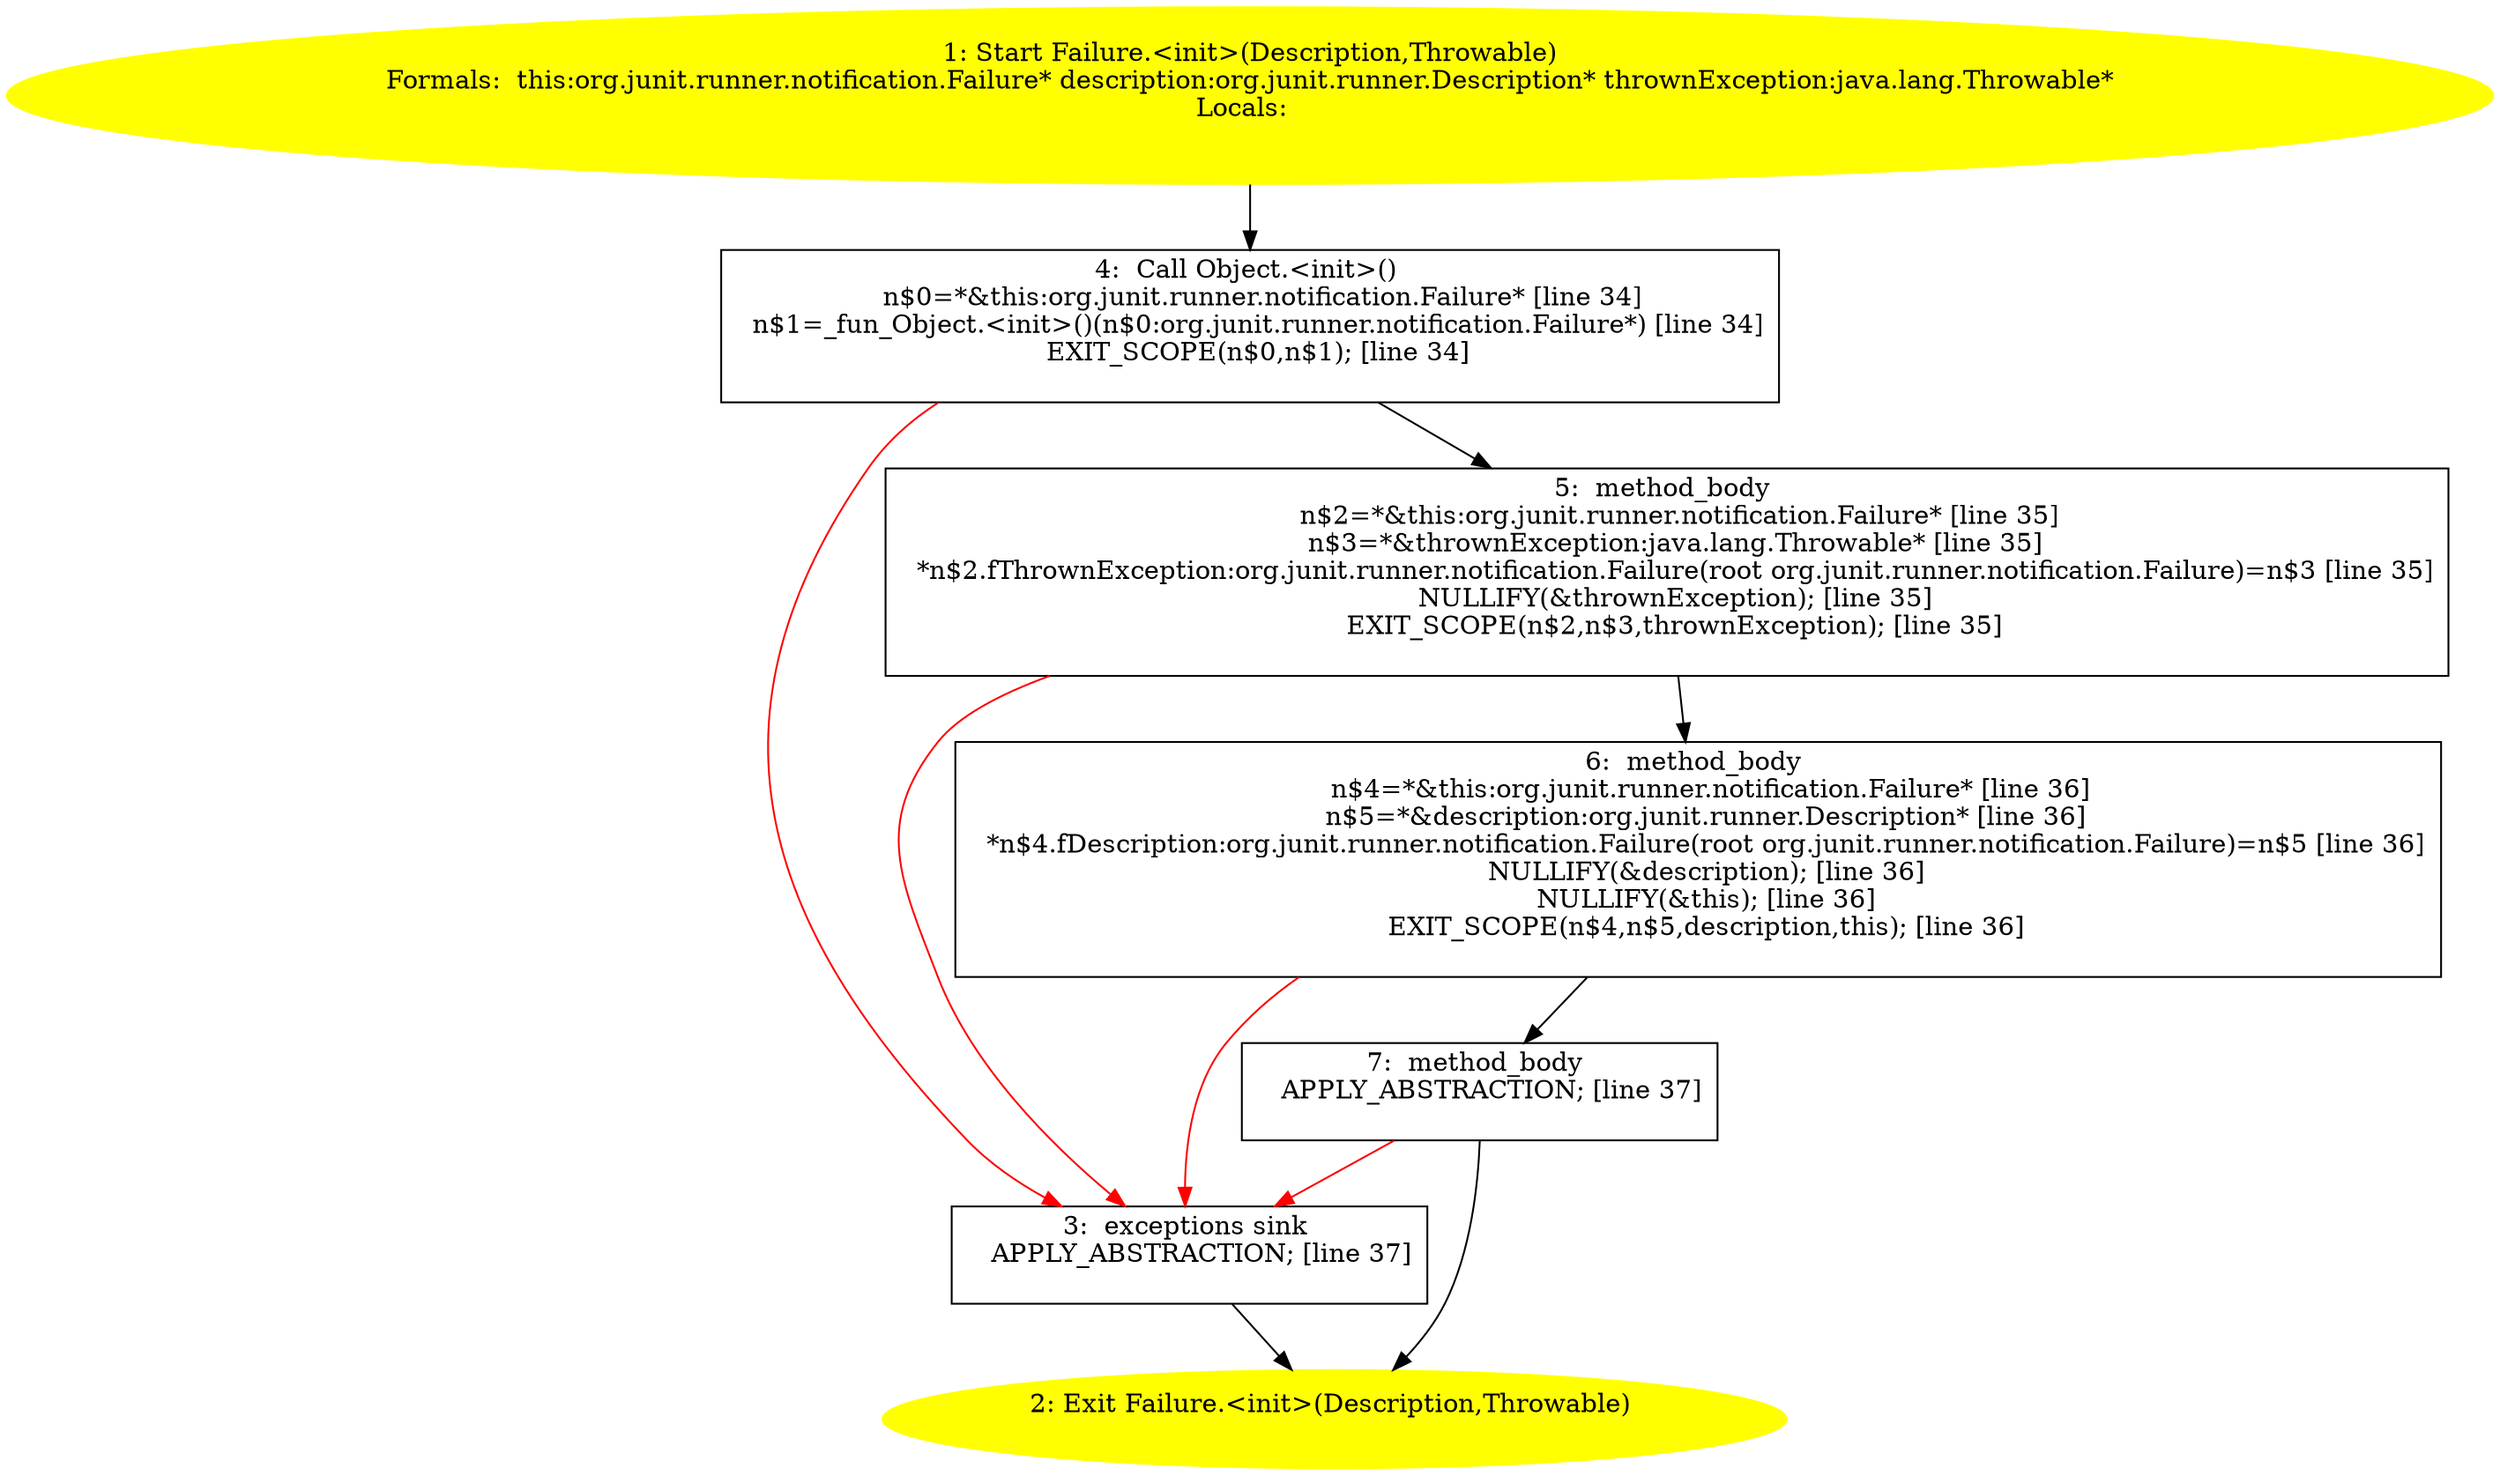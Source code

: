 /* @generated */
digraph cfg {
"org.junit.runner.notification.Failure.<init>(org.junit.runner.Description,java.lang.Throwable).47a035ae2dd668e034be124e8cf17ed4_1" [label="1: Start Failure.<init>(Description,Throwable)\nFormals:  this:org.junit.runner.notification.Failure* description:org.junit.runner.Description* thrownException:java.lang.Throwable*\nLocals:  \n  " color=yellow style=filled]
	

	 "org.junit.runner.notification.Failure.<init>(org.junit.runner.Description,java.lang.Throwable).47a035ae2dd668e034be124e8cf17ed4_1" -> "org.junit.runner.notification.Failure.<init>(org.junit.runner.Description,java.lang.Throwable).47a035ae2dd668e034be124e8cf17ed4_4" ;
"org.junit.runner.notification.Failure.<init>(org.junit.runner.Description,java.lang.Throwable).47a035ae2dd668e034be124e8cf17ed4_2" [label="2: Exit Failure.<init>(Description,Throwable) \n  " color=yellow style=filled]
	

"org.junit.runner.notification.Failure.<init>(org.junit.runner.Description,java.lang.Throwable).47a035ae2dd668e034be124e8cf17ed4_3" [label="3:  exceptions sink \n   APPLY_ABSTRACTION; [line 37]\n " shape="box"]
	

	 "org.junit.runner.notification.Failure.<init>(org.junit.runner.Description,java.lang.Throwable).47a035ae2dd668e034be124e8cf17ed4_3" -> "org.junit.runner.notification.Failure.<init>(org.junit.runner.Description,java.lang.Throwable).47a035ae2dd668e034be124e8cf17ed4_2" ;
"org.junit.runner.notification.Failure.<init>(org.junit.runner.Description,java.lang.Throwable).47a035ae2dd668e034be124e8cf17ed4_4" [label="4:  Call Object.<init>() \n   n$0=*&this:org.junit.runner.notification.Failure* [line 34]\n  n$1=_fun_Object.<init>()(n$0:org.junit.runner.notification.Failure*) [line 34]\n  EXIT_SCOPE(n$0,n$1); [line 34]\n " shape="box"]
	

	 "org.junit.runner.notification.Failure.<init>(org.junit.runner.Description,java.lang.Throwable).47a035ae2dd668e034be124e8cf17ed4_4" -> "org.junit.runner.notification.Failure.<init>(org.junit.runner.Description,java.lang.Throwable).47a035ae2dd668e034be124e8cf17ed4_5" ;
	 "org.junit.runner.notification.Failure.<init>(org.junit.runner.Description,java.lang.Throwable).47a035ae2dd668e034be124e8cf17ed4_4" -> "org.junit.runner.notification.Failure.<init>(org.junit.runner.Description,java.lang.Throwable).47a035ae2dd668e034be124e8cf17ed4_3" [color="red" ];
"org.junit.runner.notification.Failure.<init>(org.junit.runner.Description,java.lang.Throwable).47a035ae2dd668e034be124e8cf17ed4_5" [label="5:  method_body \n   n$2=*&this:org.junit.runner.notification.Failure* [line 35]\n  n$3=*&thrownException:java.lang.Throwable* [line 35]\n  *n$2.fThrownException:org.junit.runner.notification.Failure(root org.junit.runner.notification.Failure)=n$3 [line 35]\n  NULLIFY(&thrownException); [line 35]\n  EXIT_SCOPE(n$2,n$3,thrownException); [line 35]\n " shape="box"]
	

	 "org.junit.runner.notification.Failure.<init>(org.junit.runner.Description,java.lang.Throwable).47a035ae2dd668e034be124e8cf17ed4_5" -> "org.junit.runner.notification.Failure.<init>(org.junit.runner.Description,java.lang.Throwable).47a035ae2dd668e034be124e8cf17ed4_6" ;
	 "org.junit.runner.notification.Failure.<init>(org.junit.runner.Description,java.lang.Throwable).47a035ae2dd668e034be124e8cf17ed4_5" -> "org.junit.runner.notification.Failure.<init>(org.junit.runner.Description,java.lang.Throwable).47a035ae2dd668e034be124e8cf17ed4_3" [color="red" ];
"org.junit.runner.notification.Failure.<init>(org.junit.runner.Description,java.lang.Throwable).47a035ae2dd668e034be124e8cf17ed4_6" [label="6:  method_body \n   n$4=*&this:org.junit.runner.notification.Failure* [line 36]\n  n$5=*&description:org.junit.runner.Description* [line 36]\n  *n$4.fDescription:org.junit.runner.notification.Failure(root org.junit.runner.notification.Failure)=n$5 [line 36]\n  NULLIFY(&description); [line 36]\n  NULLIFY(&this); [line 36]\n  EXIT_SCOPE(n$4,n$5,description,this); [line 36]\n " shape="box"]
	

	 "org.junit.runner.notification.Failure.<init>(org.junit.runner.Description,java.lang.Throwable).47a035ae2dd668e034be124e8cf17ed4_6" -> "org.junit.runner.notification.Failure.<init>(org.junit.runner.Description,java.lang.Throwable).47a035ae2dd668e034be124e8cf17ed4_7" ;
	 "org.junit.runner.notification.Failure.<init>(org.junit.runner.Description,java.lang.Throwable).47a035ae2dd668e034be124e8cf17ed4_6" -> "org.junit.runner.notification.Failure.<init>(org.junit.runner.Description,java.lang.Throwable).47a035ae2dd668e034be124e8cf17ed4_3" [color="red" ];
"org.junit.runner.notification.Failure.<init>(org.junit.runner.Description,java.lang.Throwable).47a035ae2dd668e034be124e8cf17ed4_7" [label="7:  method_body \n   APPLY_ABSTRACTION; [line 37]\n " shape="box"]
	

	 "org.junit.runner.notification.Failure.<init>(org.junit.runner.Description,java.lang.Throwable).47a035ae2dd668e034be124e8cf17ed4_7" -> "org.junit.runner.notification.Failure.<init>(org.junit.runner.Description,java.lang.Throwable).47a035ae2dd668e034be124e8cf17ed4_2" ;
	 "org.junit.runner.notification.Failure.<init>(org.junit.runner.Description,java.lang.Throwable).47a035ae2dd668e034be124e8cf17ed4_7" -> "org.junit.runner.notification.Failure.<init>(org.junit.runner.Description,java.lang.Throwable).47a035ae2dd668e034be124e8cf17ed4_3" [color="red" ];
}
